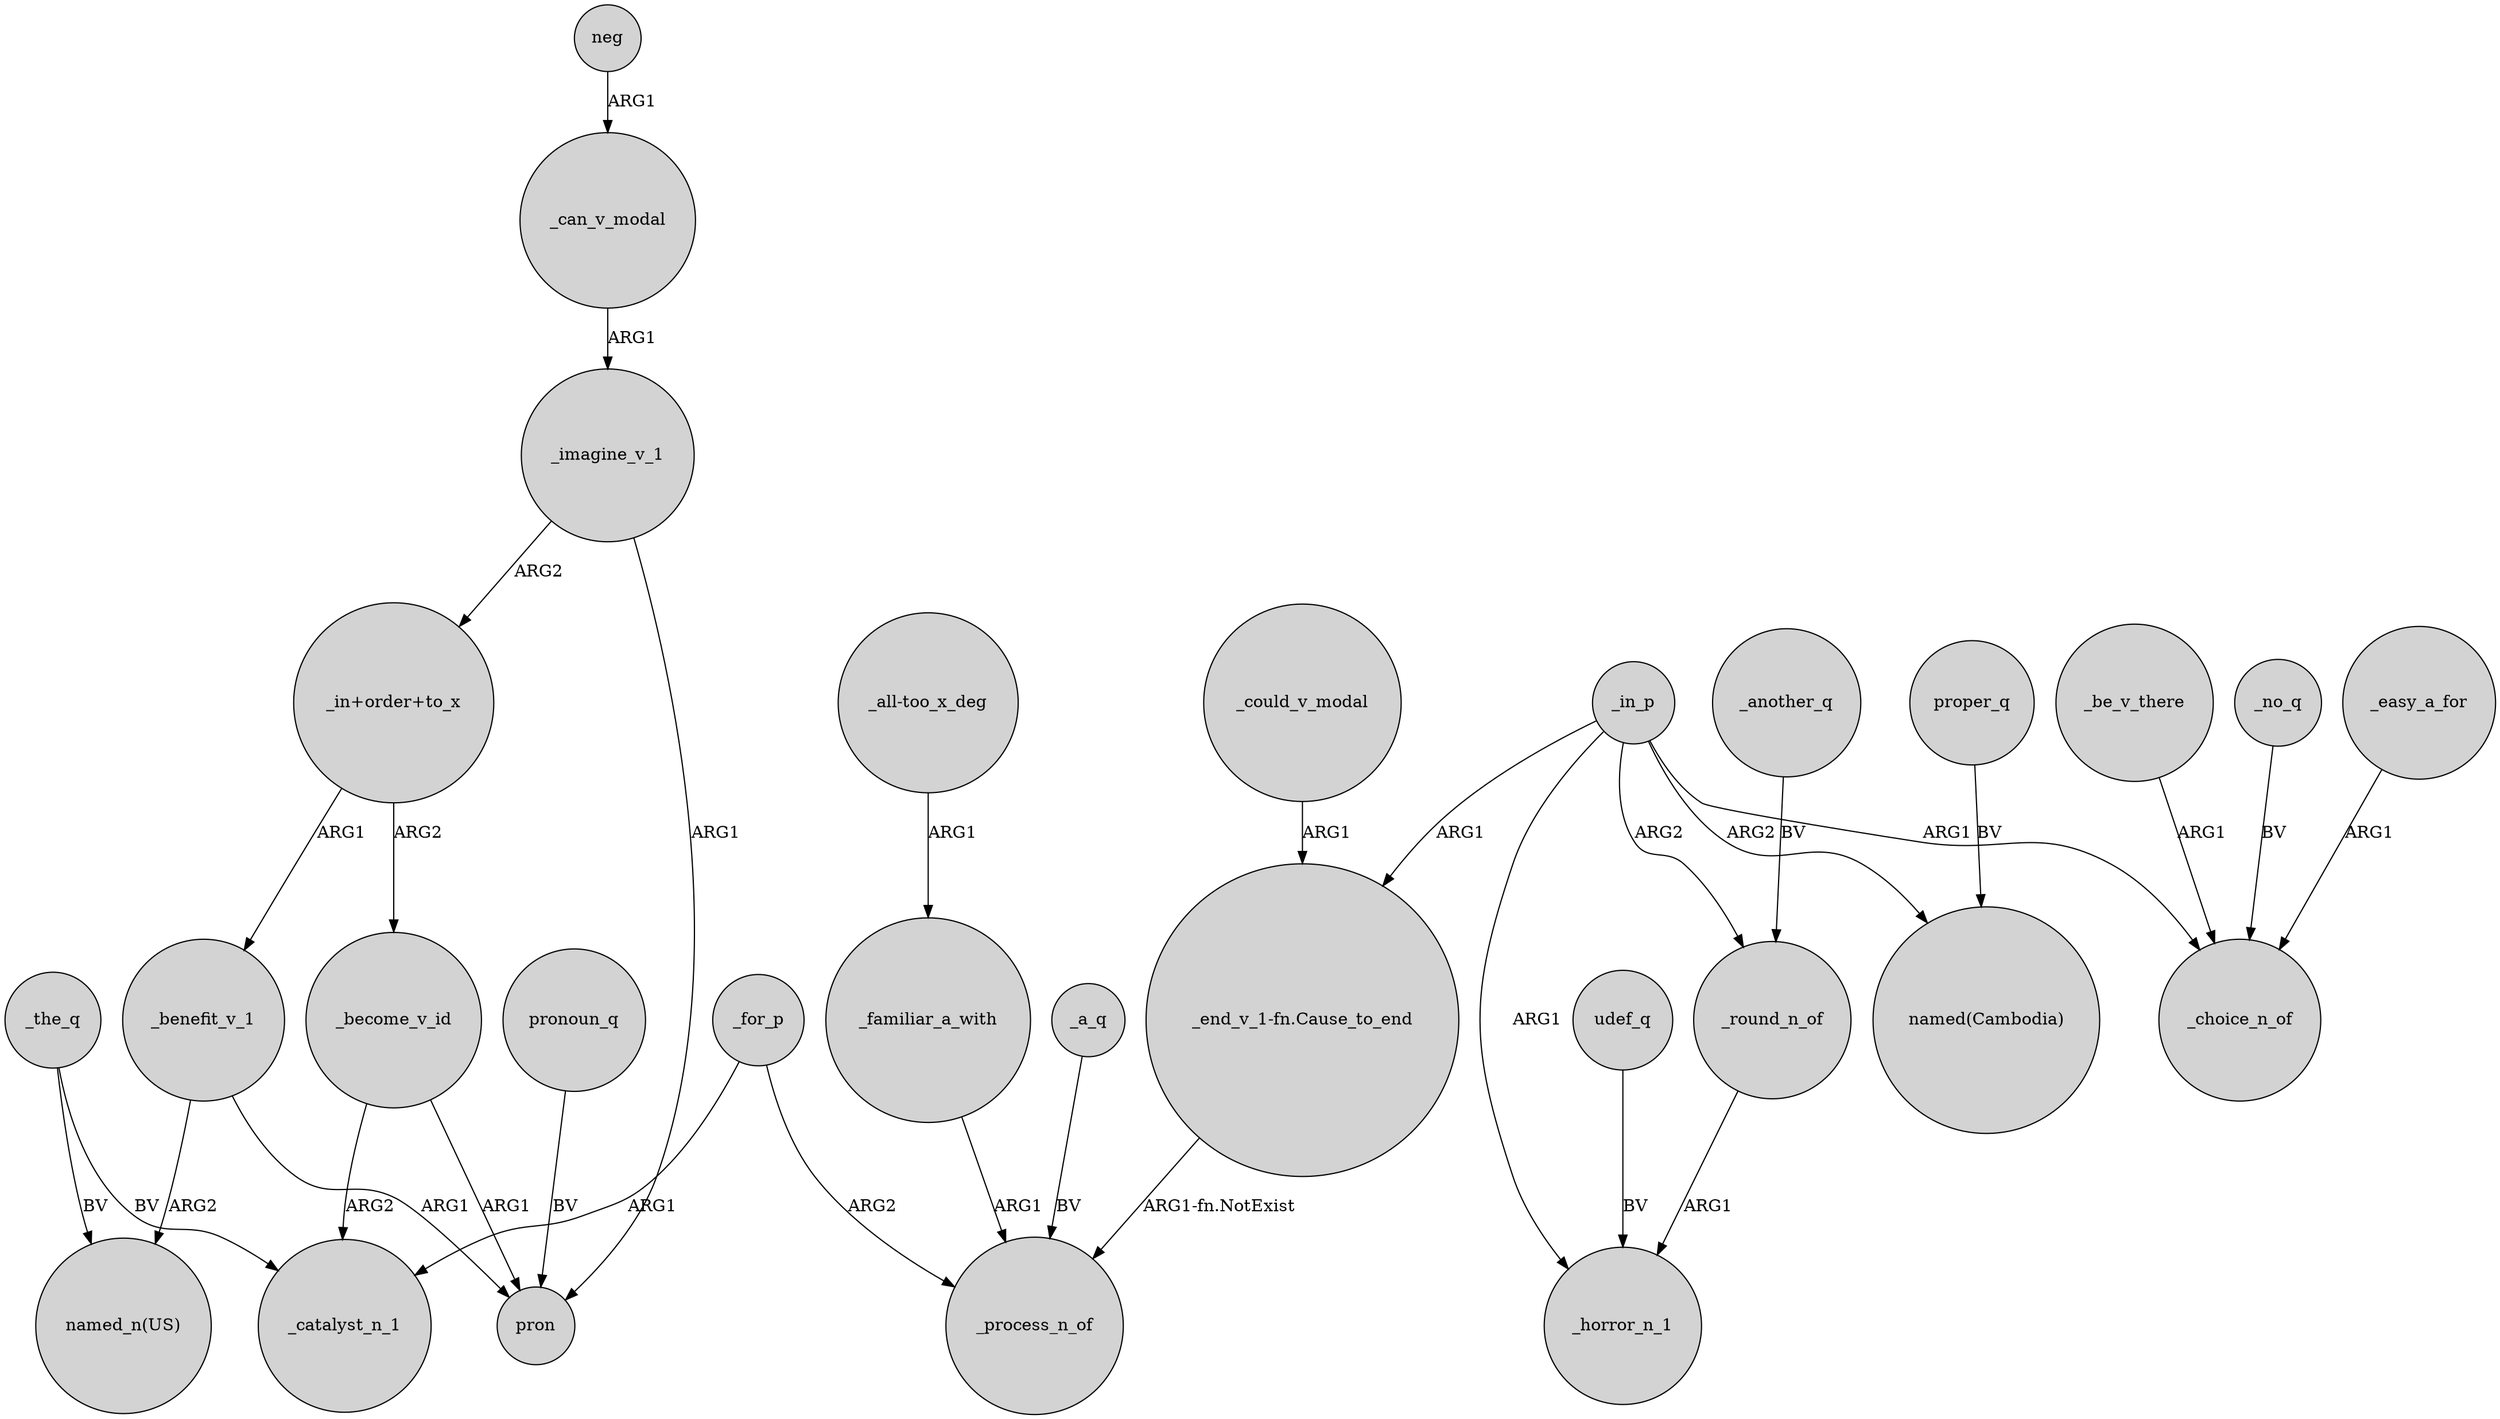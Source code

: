 digraph {
	node [shape=circle style=filled]
	_imagine_v_1 -> "_in+order+to_x" [label=ARG2]
	udef_q -> _horror_n_1 [label=BV]
	_easy_a_for -> _choice_n_of [label=ARG1]
	"_end_v_1-fn.Cause_to_end" -> _process_n_of [label="ARG1-fn.NotExist"]
	_benefit_v_1 -> "named_n(US)" [label=ARG2]
	_the_q -> _catalyst_n_1 [label=BV]
	_can_v_modal -> _imagine_v_1 [label=ARG1]
	_become_v_id -> pron [label=ARG1]
	"_in+order+to_x" -> _become_v_id [label=ARG2]
	_a_q -> _process_n_of [label=BV]
	_be_v_there -> _choice_n_of [label=ARG1]
	_familiar_a_with -> _process_n_of [label=ARG1]
	_imagine_v_1 -> pron [label=ARG1]
	"_in+order+to_x" -> _benefit_v_1 [label=ARG1]
	_the_q -> "named_n(US)" [label=BV]
	_become_v_id -> _catalyst_n_1 [label=ARG2]
	_in_p -> "_end_v_1-fn.Cause_to_end" [label=ARG1]
	_another_q -> _round_n_of [label=BV]
	pronoun_q -> pron [label=BV]
	_in_p -> "named(Cambodia)" [label=ARG2]
	_no_q -> _choice_n_of [label=BV]
	_could_v_modal -> "_end_v_1-fn.Cause_to_end" [label=ARG1]
	proper_q -> "named(Cambodia)" [label=BV]
	_in_p -> _horror_n_1 [label=ARG1]
	_for_p -> _process_n_of [label=ARG2]
	_benefit_v_1 -> pron [label=ARG1]
	_round_n_of -> _horror_n_1 [label=ARG1]
	_in_p -> _choice_n_of [label=ARG1]
	_in_p -> _round_n_of [label=ARG2]
	_for_p -> _catalyst_n_1 [label=ARG1]
	neg -> _can_v_modal [label=ARG1]
	"_all-too_x_deg" -> _familiar_a_with [label=ARG1]
}
